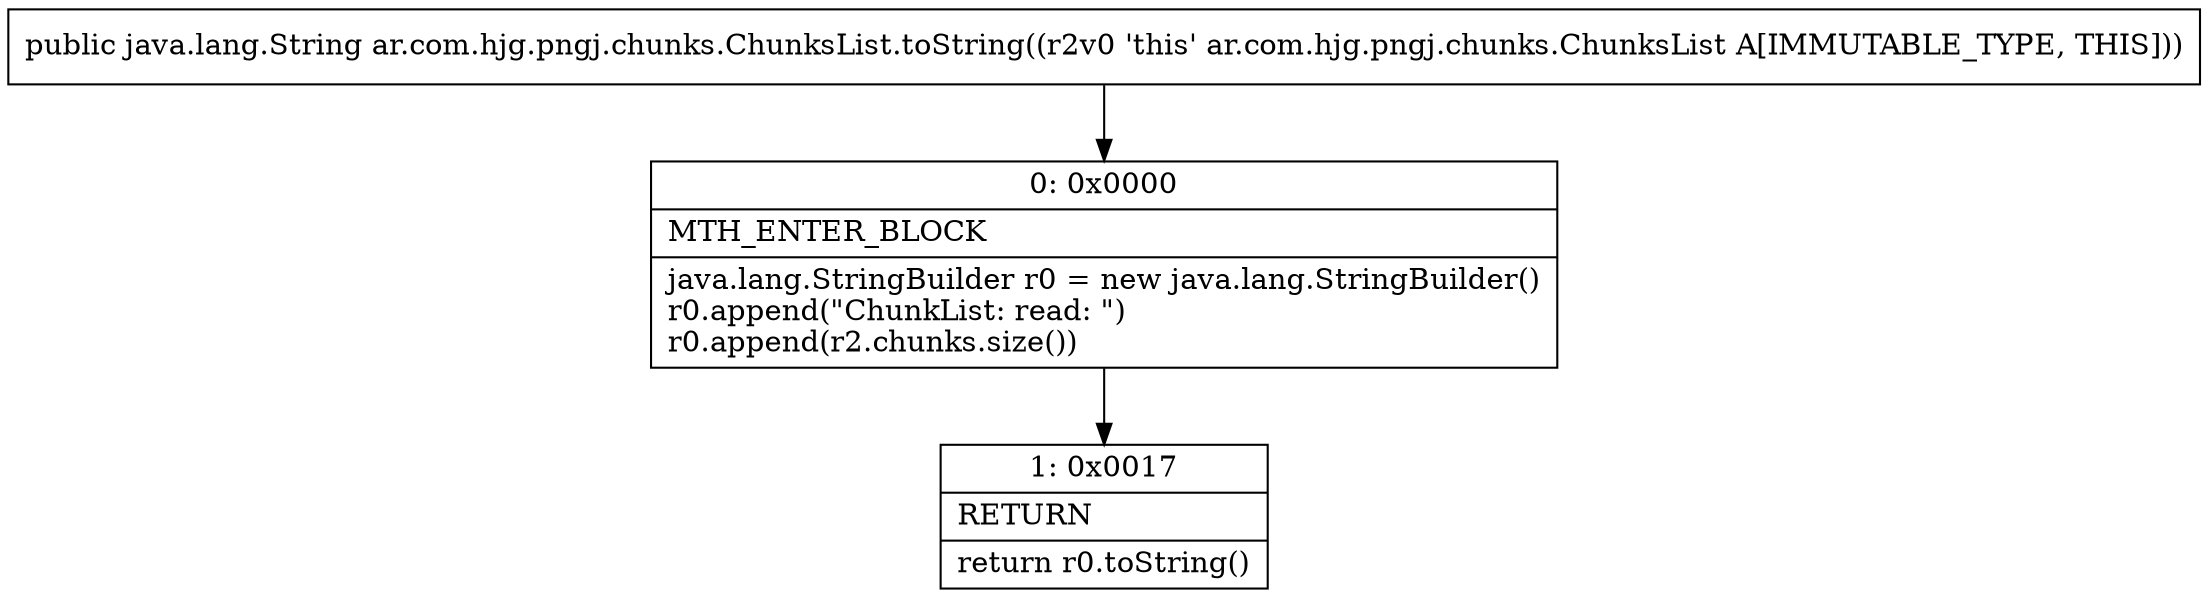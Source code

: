 digraph "CFG forar.com.hjg.pngj.chunks.ChunksList.toString()Ljava\/lang\/String;" {
Node_0 [shape=record,label="{0\:\ 0x0000|MTH_ENTER_BLOCK\l|java.lang.StringBuilder r0 = new java.lang.StringBuilder()\lr0.append(\"ChunkList: read: \")\lr0.append(r2.chunks.size())\l}"];
Node_1 [shape=record,label="{1\:\ 0x0017|RETURN\l|return r0.toString()\l}"];
MethodNode[shape=record,label="{public java.lang.String ar.com.hjg.pngj.chunks.ChunksList.toString((r2v0 'this' ar.com.hjg.pngj.chunks.ChunksList A[IMMUTABLE_TYPE, THIS])) }"];
MethodNode -> Node_0;
Node_0 -> Node_1;
}

